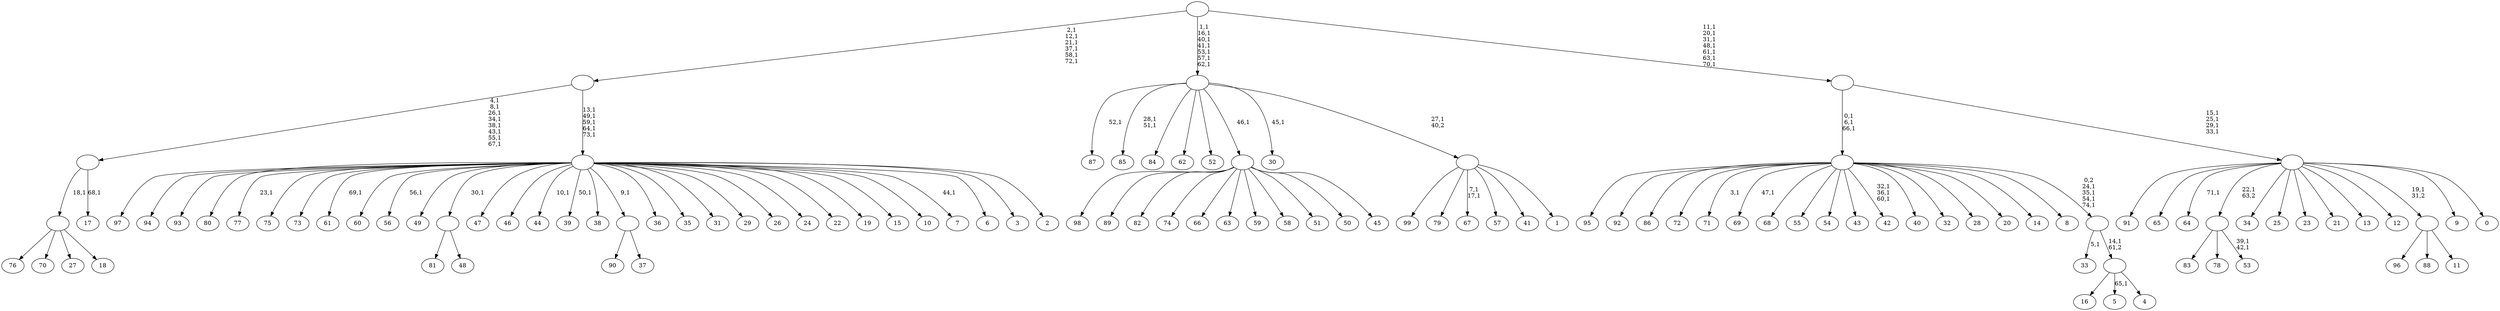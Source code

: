 digraph T {
	175 [label="99"]
	174 [label="98"]
	173 [label="97"]
	172 [label="96"]
	171 [label="95"]
	170 [label="94"]
	169 [label="93"]
	168 [label="92"]
	167 [label="91"]
	166 [label="90"]
	165 [label="89"]
	164 [label="88"]
	163 [label="87"]
	161 [label="86"]
	160 [label="85"]
	157 [label="84"]
	156 [label="83"]
	155 [label="82"]
	154 [label="81"]
	153 [label="80"]
	152 [label="79"]
	151 [label="78"]
	150 [label="77"]
	148 [label="76"]
	147 [label="75"]
	146 [label="74"]
	145 [label="73"]
	144 [label="72"]
	143 [label="71"]
	141 [label="70"]
	140 [label="69"]
	138 [label="68"]
	137 [label="67"]
	134 [label="66"]
	133 [label="65"]
	132 [label="64"]
	130 [label="63"]
	129 [label="62"]
	128 [label="61"]
	126 [label="60"]
	125 [label="59"]
	124 [label="58"]
	123 [label="57"]
	122 [label="56"]
	120 [label="55"]
	119 [label="54"]
	118 [label="53"]
	115 [label=""]
	114 [label="52"]
	113 [label="51"]
	112 [label="50"]
	111 [label="49"]
	110 [label="48"]
	109 [label=""]
	108 [label="47"]
	107 [label="46"]
	106 [label="45"]
	105 [label=""]
	104 [label="44"]
	102 [label="43"]
	101 [label="42"]
	97 [label="41"]
	96 [label="40"]
	95 [label="39"]
	93 [label="38"]
	92 [label="37"]
	91 [label=""]
	90 [label="36"]
	89 [label="35"]
	88 [label="34"]
	87 [label="33"]
	85 [label="32"]
	84 [label="31"]
	83 [label="30"]
	81 [label="29"]
	80 [label="28"]
	79 [label="27"]
	78 [label="26"]
	77 [label="25"]
	76 [label="24"]
	75 [label="23"]
	74 [label="22"]
	73 [label="21"]
	72 [label="20"]
	71 [label="19"]
	70 [label="18"]
	69 [label=""]
	68 [label="17"]
	66 [label=""]
	58 [label="16"]
	57 [label="15"]
	56 [label="14"]
	55 [label="13"]
	54 [label="12"]
	53 [label="11"]
	52 [label=""]
	51 [label="10"]
	50 [label="9"]
	49 [label="8"]
	48 [label="7"]
	46 [label="6"]
	45 [label="5"]
	43 [label="4"]
	42 [label=""]
	41 [label=""]
	37 [label=""]
	34 [label="3"]
	33 [label="2"]
	32 [label=""]
	27 [label=""]
	21 [label="1"]
	20 [label=""]
	19 [label=""]
	12 [label="0"]
	11 [label=""]
	7 [label=""]
	0 [label=""]
	115 -> 118 [label="39,1\n42,1"]
	115 -> 156 [label=""]
	115 -> 151 [label=""]
	109 -> 154 [label=""]
	109 -> 110 [label=""]
	105 -> 174 [label=""]
	105 -> 165 [label=""]
	105 -> 155 [label=""]
	105 -> 146 [label=""]
	105 -> 134 [label=""]
	105 -> 130 [label=""]
	105 -> 125 [label=""]
	105 -> 124 [label=""]
	105 -> 113 [label=""]
	105 -> 112 [label=""]
	105 -> 106 [label=""]
	91 -> 166 [label=""]
	91 -> 92 [label=""]
	69 -> 148 [label=""]
	69 -> 141 [label=""]
	69 -> 79 [label=""]
	69 -> 70 [label=""]
	66 -> 68 [label="68,1"]
	66 -> 69 [label="18,1"]
	52 -> 172 [label=""]
	52 -> 164 [label=""]
	52 -> 53 [label=""]
	42 -> 45 [label="65,1"]
	42 -> 58 [label=""]
	42 -> 43 [label=""]
	41 -> 87 [label="5,1"]
	41 -> 42 [label="14,1\n61,2"]
	37 -> 41 [label="0,2\n24,1\n35,1\n54,1\n74,1"]
	37 -> 101 [label="32,1\n36,1\n60,1"]
	37 -> 140 [label="47,1"]
	37 -> 143 [label="3,1"]
	37 -> 171 [label=""]
	37 -> 168 [label=""]
	37 -> 161 [label=""]
	37 -> 144 [label=""]
	37 -> 138 [label=""]
	37 -> 120 [label=""]
	37 -> 119 [label=""]
	37 -> 102 [label=""]
	37 -> 96 [label=""]
	37 -> 85 [label=""]
	37 -> 80 [label=""]
	37 -> 72 [label=""]
	37 -> 56 [label=""]
	37 -> 49 [label=""]
	32 -> 48 [label="44,1"]
	32 -> 95 [label="50,1"]
	32 -> 104 [label="10,1"]
	32 -> 122 [label="56,1"]
	32 -> 128 [label="69,1"]
	32 -> 150 [label="23,1"]
	32 -> 173 [label=""]
	32 -> 170 [label=""]
	32 -> 169 [label=""]
	32 -> 153 [label=""]
	32 -> 147 [label=""]
	32 -> 145 [label=""]
	32 -> 126 [label=""]
	32 -> 111 [label=""]
	32 -> 109 [label="30,1"]
	32 -> 108 [label=""]
	32 -> 107 [label=""]
	32 -> 93 [label=""]
	32 -> 91 [label="9,1"]
	32 -> 90 [label=""]
	32 -> 89 [label=""]
	32 -> 84 [label=""]
	32 -> 81 [label=""]
	32 -> 78 [label=""]
	32 -> 76 [label=""]
	32 -> 74 [label=""]
	32 -> 71 [label=""]
	32 -> 57 [label=""]
	32 -> 51 [label=""]
	32 -> 46 [label=""]
	32 -> 34 [label=""]
	32 -> 33 [label=""]
	27 -> 32 [label="13,1\n49,1\n59,1\n64,1\n73,1"]
	27 -> 66 [label="4,1\n8,1\n26,1\n34,1\n38,1\n43,1\n55,1\n67,1"]
	20 -> 137 [label="7,1\n17,1"]
	20 -> 175 [label=""]
	20 -> 152 [label=""]
	20 -> 123 [label=""]
	20 -> 97 [label=""]
	20 -> 21 [label=""]
	19 -> 83 [label="45,1"]
	19 -> 160 [label="28,1\n51,1"]
	19 -> 163 [label="52,1"]
	19 -> 157 [label=""]
	19 -> 129 [label=""]
	19 -> 114 [label=""]
	19 -> 105 [label="46,1"]
	19 -> 20 [label="27,1\n40,2"]
	11 -> 132 [label="71,1"]
	11 -> 167 [label=""]
	11 -> 133 [label=""]
	11 -> 115 [label="22,1\n63,2"]
	11 -> 88 [label=""]
	11 -> 77 [label=""]
	11 -> 75 [label=""]
	11 -> 73 [label=""]
	11 -> 55 [label=""]
	11 -> 54 [label=""]
	11 -> 52 [label="19,1\n31,2"]
	11 -> 50 [label=""]
	11 -> 12 [label=""]
	7 -> 11 [label="15,1\n25,1\n29,1\n33,1"]
	7 -> 37 [label="0,1\n6,1\n66,1"]
	0 -> 7 [label="11,1\n20,1\n31,1\n48,1\n61,1\n63,1\n70,1"]
	0 -> 19 [label="1,1\n16,1\n40,1\n41,1\n53,1\n57,1\n62,1"]
	0 -> 27 [label="2,1\n12,1\n21,1\n37,1\n58,1\n72,1"]
}
